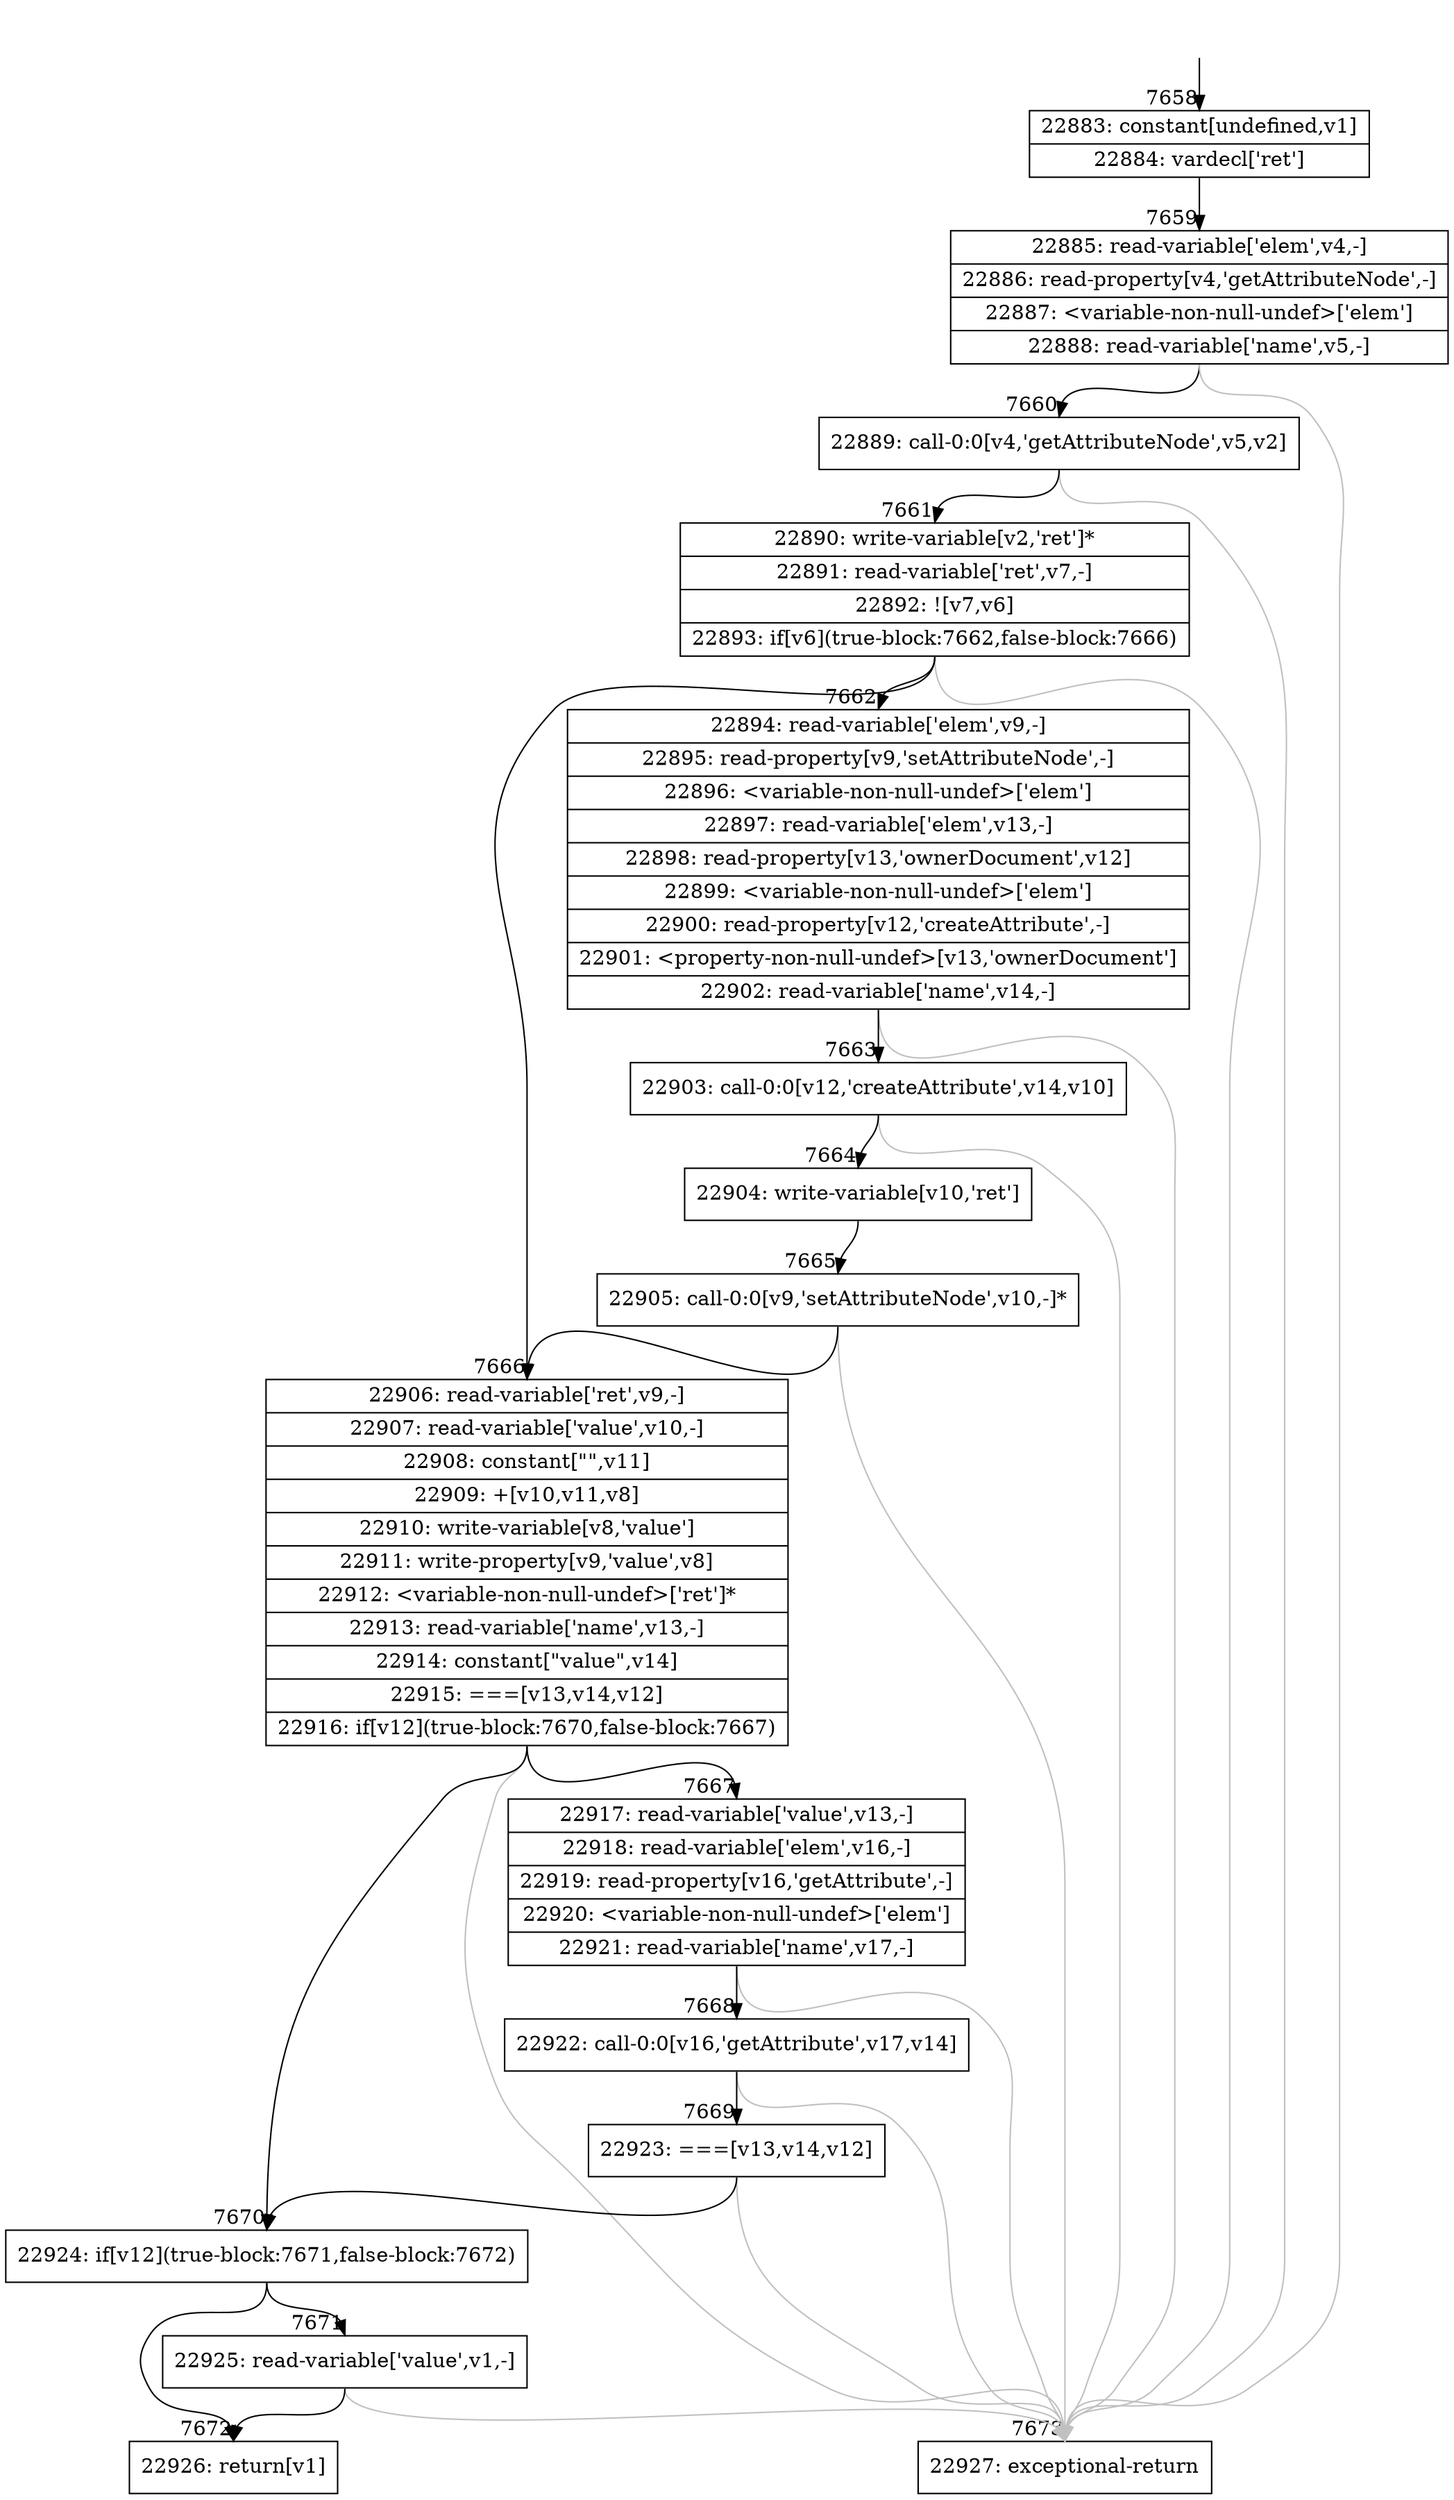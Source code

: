 digraph {
rankdir="TD"
BB_entry470[shape=none,label=""];
BB_entry470 -> BB7658 [tailport=s, headport=n, headlabel="    7658"]
BB7658 [shape=record label="{22883: constant[undefined,v1]|22884: vardecl['ret']}" ] 
BB7658 -> BB7659 [tailport=s, headport=n, headlabel="      7659"]
BB7659 [shape=record label="{22885: read-variable['elem',v4,-]|22886: read-property[v4,'getAttributeNode',-]|22887: \<variable-non-null-undef\>['elem']|22888: read-variable['name',v5,-]}" ] 
BB7659 -> BB7660 [tailport=s, headport=n, headlabel="      7660"]
BB7659 -> BB7673 [tailport=s, headport=n, color=gray, headlabel="      7673"]
BB7660 [shape=record label="{22889: call-0:0[v4,'getAttributeNode',v5,v2]}" ] 
BB7660 -> BB7661 [tailport=s, headport=n, headlabel="      7661"]
BB7660 -> BB7673 [tailport=s, headport=n, color=gray]
BB7661 [shape=record label="{22890: write-variable[v2,'ret']*|22891: read-variable['ret',v7,-]|22892: ![v7,v6]|22893: if[v6](true-block:7662,false-block:7666)}" ] 
BB7661 -> BB7662 [tailport=s, headport=n, headlabel="      7662"]
BB7661 -> BB7666 [tailport=s, headport=n, headlabel="      7666"]
BB7661 -> BB7673 [tailport=s, headport=n, color=gray]
BB7662 [shape=record label="{22894: read-variable['elem',v9,-]|22895: read-property[v9,'setAttributeNode',-]|22896: \<variable-non-null-undef\>['elem']|22897: read-variable['elem',v13,-]|22898: read-property[v13,'ownerDocument',v12]|22899: \<variable-non-null-undef\>['elem']|22900: read-property[v12,'createAttribute',-]|22901: \<property-non-null-undef\>[v13,'ownerDocument']|22902: read-variable['name',v14,-]}" ] 
BB7662 -> BB7663 [tailport=s, headport=n, headlabel="      7663"]
BB7662 -> BB7673 [tailport=s, headport=n, color=gray]
BB7663 [shape=record label="{22903: call-0:0[v12,'createAttribute',v14,v10]}" ] 
BB7663 -> BB7664 [tailport=s, headport=n, headlabel="      7664"]
BB7663 -> BB7673 [tailport=s, headport=n, color=gray]
BB7664 [shape=record label="{22904: write-variable[v10,'ret']}" ] 
BB7664 -> BB7665 [tailport=s, headport=n, headlabel="      7665"]
BB7665 [shape=record label="{22905: call-0:0[v9,'setAttributeNode',v10,-]*}" ] 
BB7665 -> BB7666 [tailport=s, headport=n]
BB7665 -> BB7673 [tailport=s, headport=n, color=gray]
BB7666 [shape=record label="{22906: read-variable['ret',v9,-]|22907: read-variable['value',v10,-]|22908: constant[\"\",v11]|22909: +[v10,v11,v8]|22910: write-variable[v8,'value']|22911: write-property[v9,'value',v8]|22912: \<variable-non-null-undef\>['ret']*|22913: read-variable['name',v13,-]|22914: constant[\"value\",v14]|22915: ===[v13,v14,v12]|22916: if[v12](true-block:7670,false-block:7667)}" ] 
BB7666 -> BB7670 [tailport=s, headport=n, headlabel="      7670"]
BB7666 -> BB7667 [tailport=s, headport=n, headlabel="      7667"]
BB7666 -> BB7673 [tailport=s, headport=n, color=gray]
BB7667 [shape=record label="{22917: read-variable['value',v13,-]|22918: read-variable['elem',v16,-]|22919: read-property[v16,'getAttribute',-]|22920: \<variable-non-null-undef\>['elem']|22921: read-variable['name',v17,-]}" ] 
BB7667 -> BB7668 [tailport=s, headport=n, headlabel="      7668"]
BB7667 -> BB7673 [tailport=s, headport=n, color=gray]
BB7668 [shape=record label="{22922: call-0:0[v16,'getAttribute',v17,v14]}" ] 
BB7668 -> BB7669 [tailport=s, headport=n, headlabel="      7669"]
BB7668 -> BB7673 [tailport=s, headport=n, color=gray]
BB7669 [shape=record label="{22923: ===[v13,v14,v12]}" ] 
BB7669 -> BB7670 [tailport=s, headport=n]
BB7669 -> BB7673 [tailport=s, headport=n, color=gray]
BB7670 [shape=record label="{22924: if[v12](true-block:7671,false-block:7672)}" ] 
BB7670 -> BB7671 [tailport=s, headport=n, headlabel="      7671"]
BB7670 -> BB7672 [tailport=s, headport=n, headlabel="      7672"]
BB7671 [shape=record label="{22925: read-variable['value',v1,-]}" ] 
BB7671 -> BB7672 [tailport=s, headport=n]
BB7671 -> BB7673 [tailport=s, headport=n, color=gray]
BB7672 [shape=record label="{22926: return[v1]}" ] 
BB7673 [shape=record label="{22927: exceptional-return}" ] 
}
